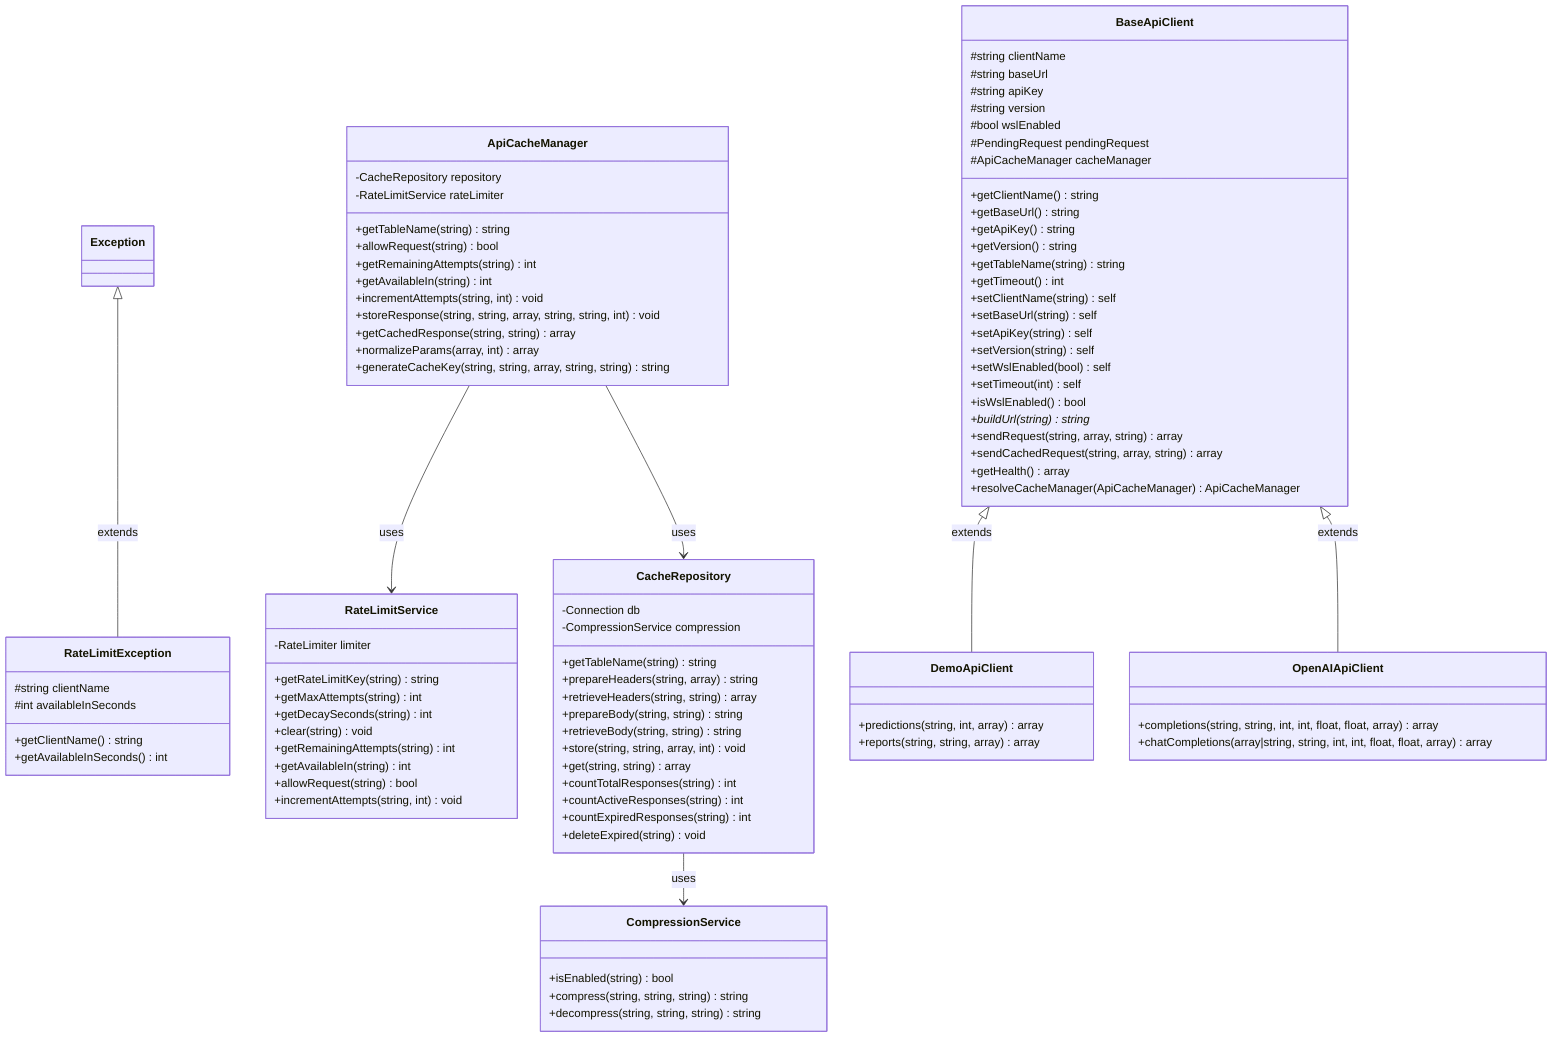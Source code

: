 classDiagram
    class RateLimitException {
        #string clientName
        #int availableInSeconds
        +getClientName() string
        +getAvailableInSeconds() int
    }

    class RateLimitService {
        -RateLimiter limiter
        +getRateLimitKey(string) string
        +getMaxAttempts(string) int
        +getDecaySeconds(string) int
        +clear(string) void
        +getRemainingAttempts(string) int
        +getAvailableIn(string) int
        +allowRequest(string) bool
        +incrementAttempts(string, int) void
    }
    
    class CompressionService {
        +isEnabled(string) bool
        +compress(string, string, string) string
        +decompress(string, string, string) string
    }

    class CacheRepository {
        -Connection db
        -CompressionService compression
        +getTableName(string) string
        +prepareHeaders(string, array) string
        +retrieveHeaders(string, string) array
        +prepareBody(string, string) string
        +retrieveBody(string, string) string
        +store(string, string, array, int) void
        +get(string, string) array
        +countTotalResponses(string) int
        +countActiveResponses(string) int
        +countExpiredResponses(string) int
        +deleteExpired(string) void
    }

    class ApiCacheManager {
        -CacheRepository repository
        -RateLimitService rateLimiter
        +getTableName(string) string
        +allowRequest(string) bool
        +getRemainingAttempts(string) int
        +getAvailableIn(string) int
        +incrementAttempts(string, int) void
        +storeResponse(string, string, array, string, string, int) void
        +getCachedResponse(string, string) array
        +normalizeParams(array, int) array
        +generateCacheKey(string, string, array, string, string) string
    }
    
    class BaseApiClient {
        #string clientName
        #string baseUrl
        #string apiKey
        #string version
        #bool wslEnabled
        #PendingRequest pendingRequest
        #ApiCacheManager cacheManager
        +getClientName() string
        +getBaseUrl() string
        +getApiKey() string
        +getVersion() string
        +getTableName(string) string
        +getTimeout() int
        +setClientName(string) self
        +setBaseUrl(string) self
        +setApiKey(string) self
        +setVersion(string) self
        +setWslEnabled(bool) self
        +setTimeout(int) self
        +isWslEnabled() bool
        +buildUrl(string)* string
        +sendRequest(string, array, string) array
        +sendCachedRequest(string, array, string) array
        +getHealth() array
        +resolveCacheManager(ApiCacheManager) ApiCacheManager
    }
    
    class DemoApiClient {
        +predictions(string, int, array) array
        +reports(string, string, array) array
    }
    
    class OpenAIApiClient {
        +completions(string, string, int, int, float, float, array) array
        +chatCompletions(array|string, string, int, int, float, float, array) array
    }
    
    ApiCacheManager --> CacheRepository : uses
    ApiCacheManager --> RateLimitService : uses
    CacheRepository --> CompressionService : uses
    BaseApiClient <|-- DemoApiClient : extends
    BaseApiClient <|-- OpenAIApiClient : extends
    Exception <|-- RateLimitException : extends